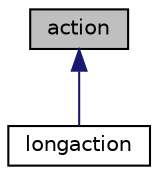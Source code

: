 digraph "action"
{
  edge [fontname="Helvetica",fontsize="10",labelfontname="Helvetica",labelfontsize="10"];
  node [fontname="Helvetica",fontsize="10",shape=record];
  Node1 [label="action",height=0.2,width=0.4,color="black", fillcolor="grey75", style="filled" fontcolor="black"];
  Node1 -> Node2 [dir="back",color="midnightblue",fontsize="10",style="solid",fontname="Helvetica"];
  Node2 [label="longaction",height=0.2,width=0.4,color="black", fillcolor="white", style="filled",URL="$classlongaction.html",tooltip="Klasa Akcja Długoterminowa. "];
}

